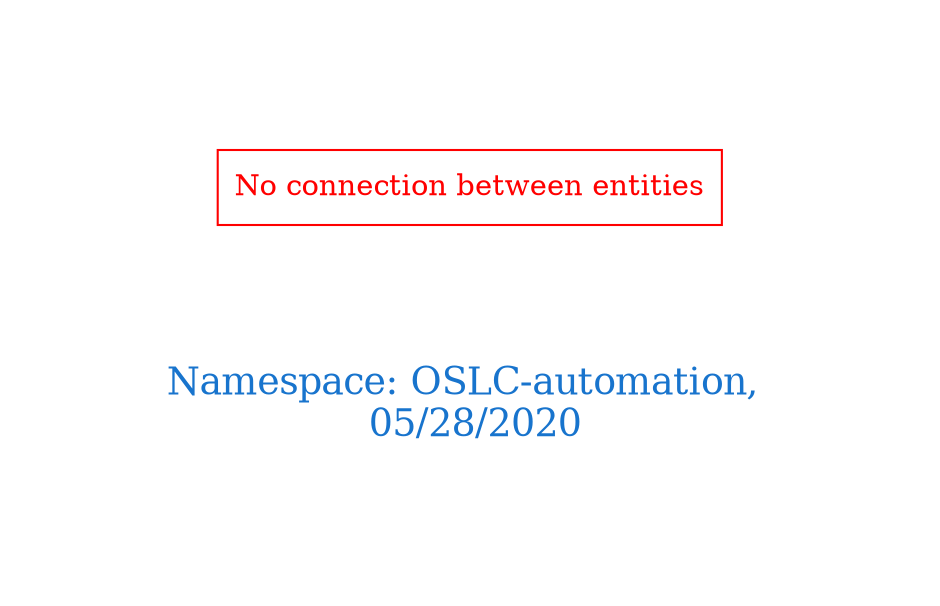digraph OGIT_ontology {
 graph [ rankdir= LR,pad=1 
fontsize = 18,
fontcolor= dodgerblue3,label = "\n\n\nNamespace: OSLC-automation, \n 05/28/2020"];
node[shape=polygon];
edge [  color="gray81"];

"No connection between entities" [fontcolor = "red",color="red", shape="polygon"]
}
